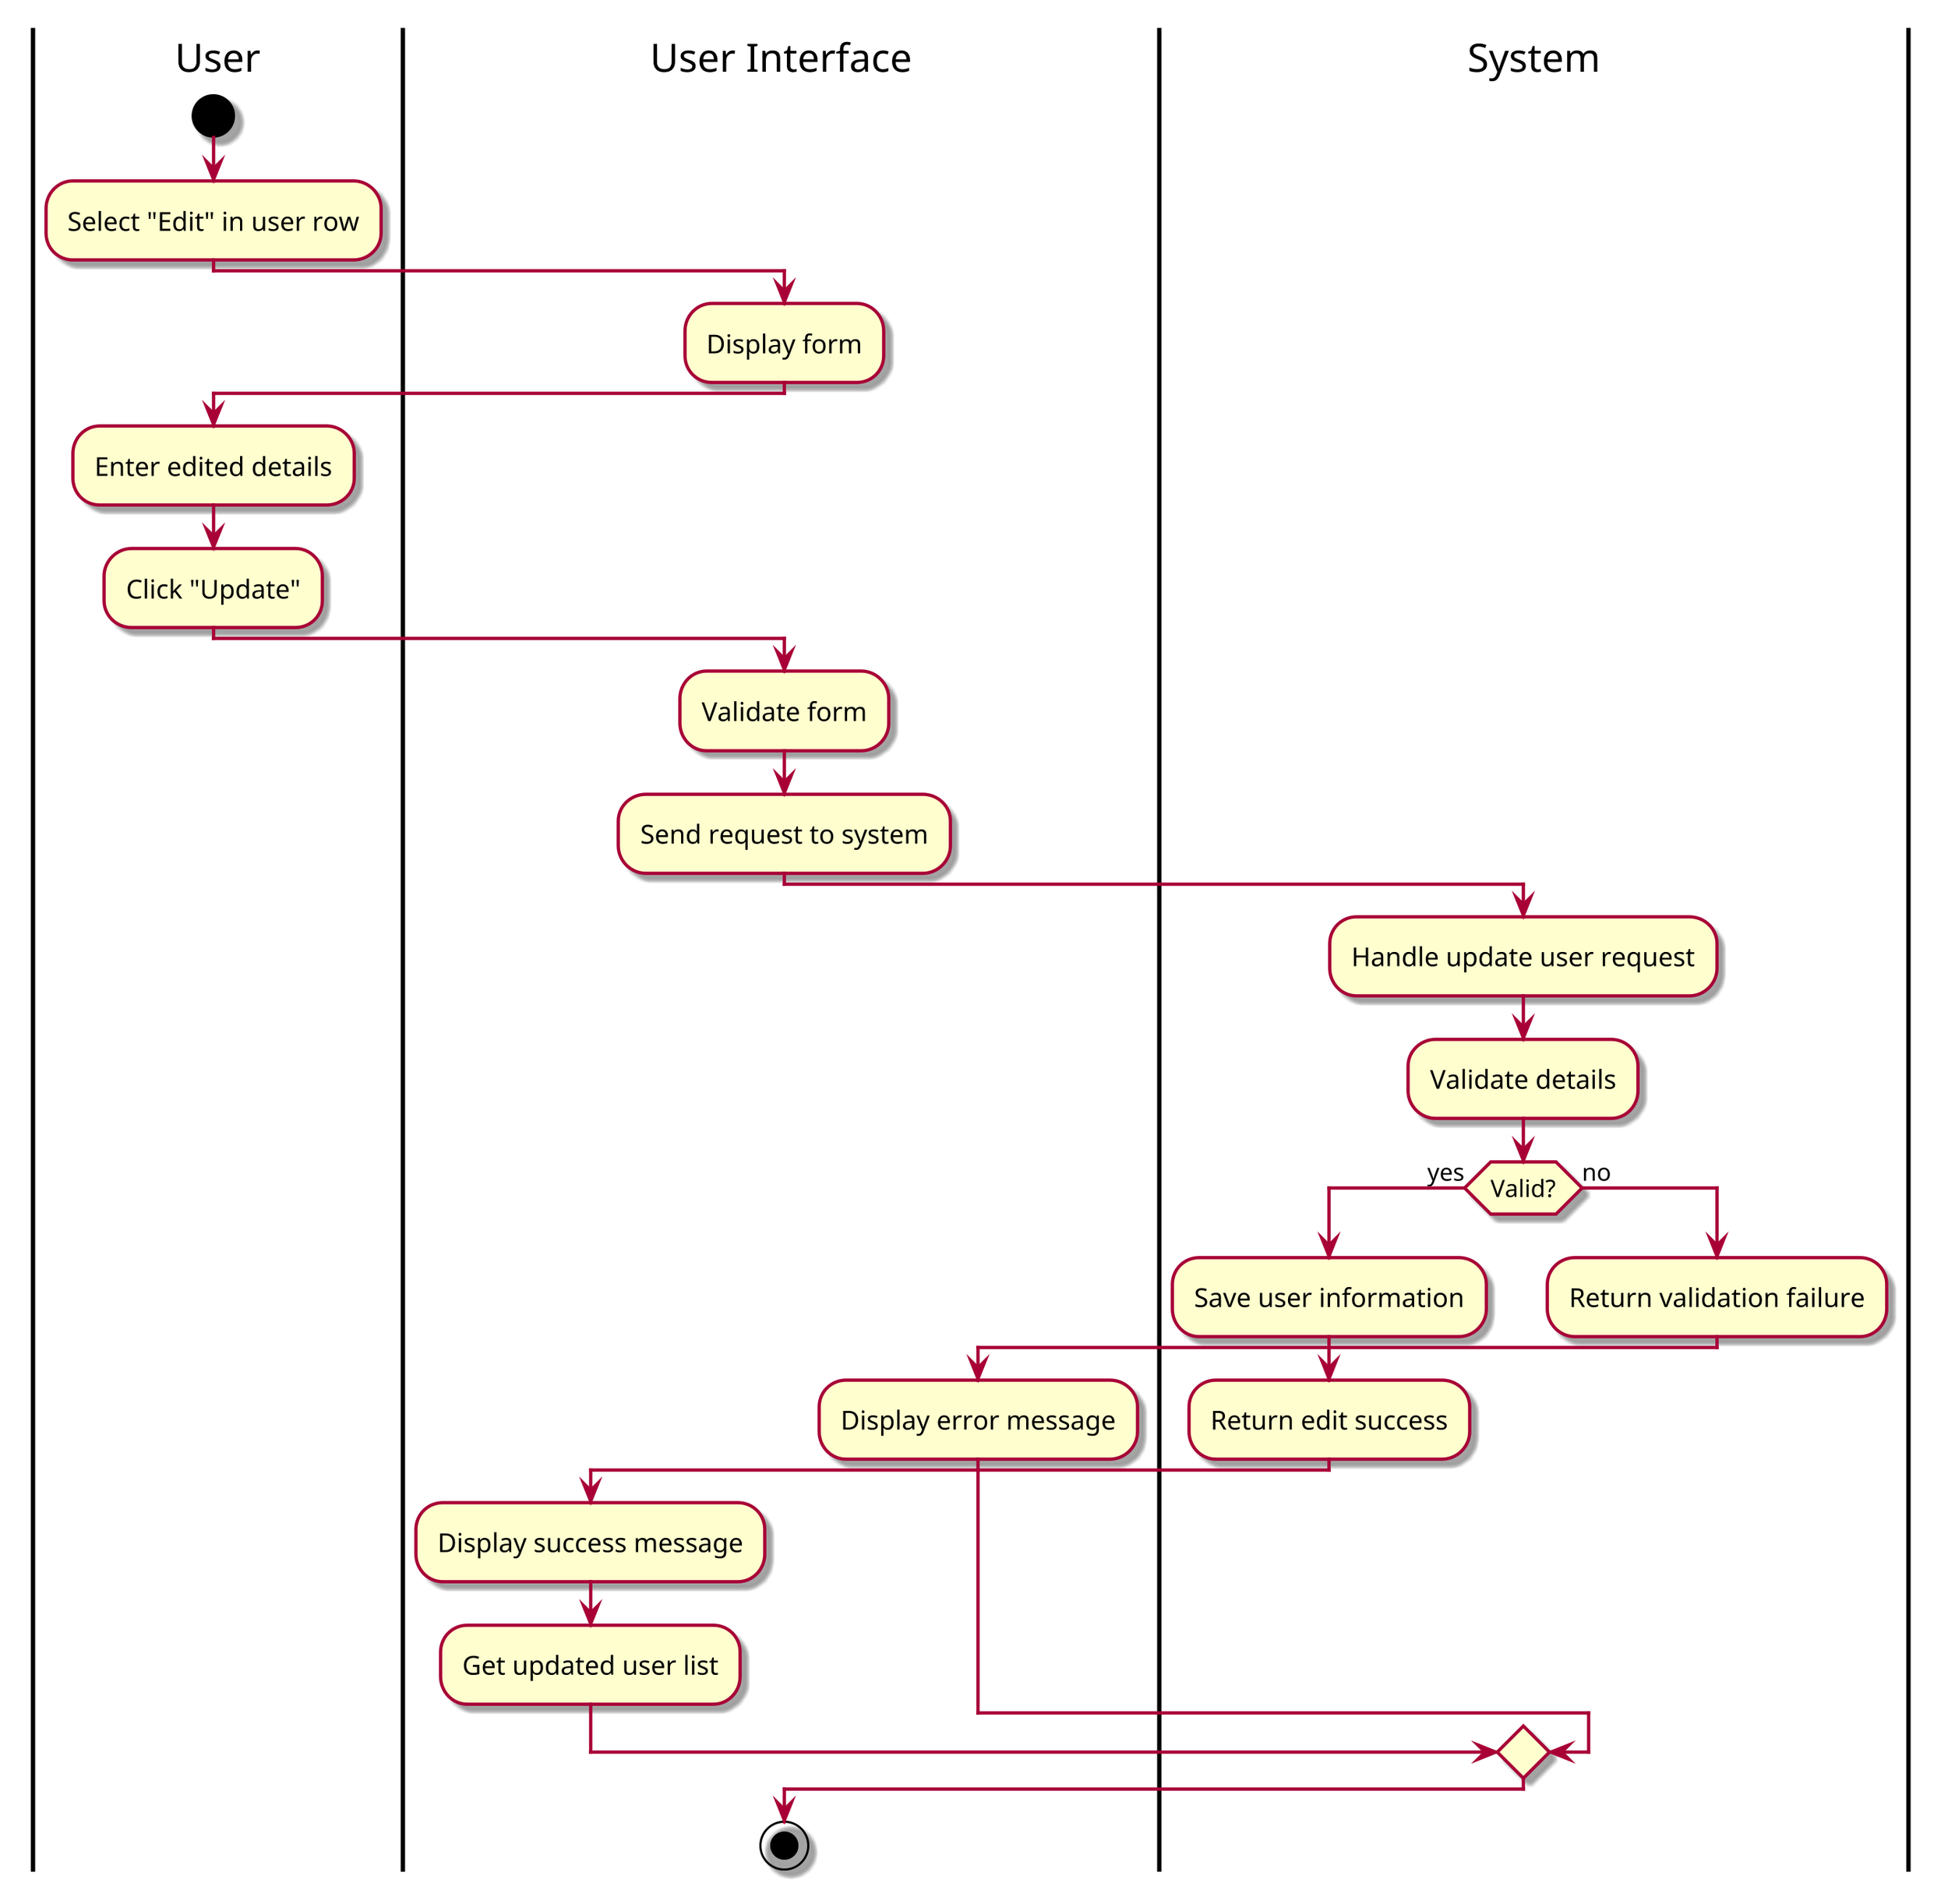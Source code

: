 @startuml Update User
skin rose
scale 3

|User|
start
:Select "Edit" in user row;
|User Interface|
:Display form;
|User|
:Enter edited details;
:Click "Update";
|User Interface|
:Validate form;
:Send request to system;
|System|
:Handle update user request;
:Validate details;
if (Valid?) then (yes)
  :Save user information;
  :Return edit success;
  |User Interface|
  :Display success message;
  :Get updated user list;
else (no)
  |System|
  :Return validation failure;
  |User Interface|
  :Display error message;
endif
stop

@enduml
